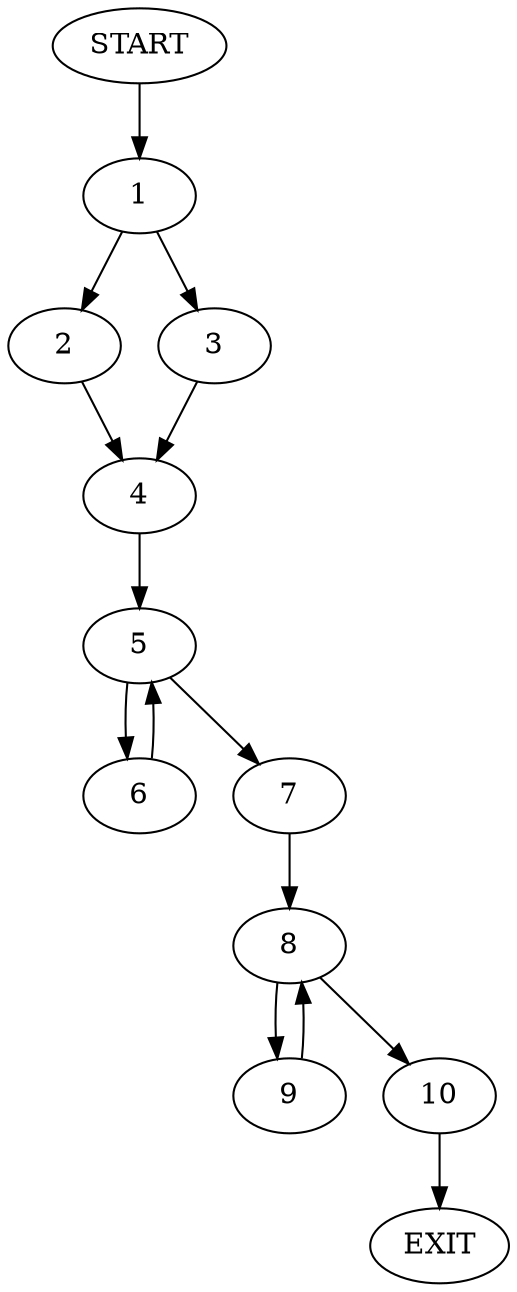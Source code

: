 digraph {
0 [label="START"]
11 [label="EXIT"]
0 -> 1
1 -> 2
1 -> 3
2 -> 4
3 -> 4
4 -> 5
5 -> 6
5 -> 7
6 -> 5
7 -> 8
8 -> 9
8 -> 10
10 -> 11
9 -> 8
}
